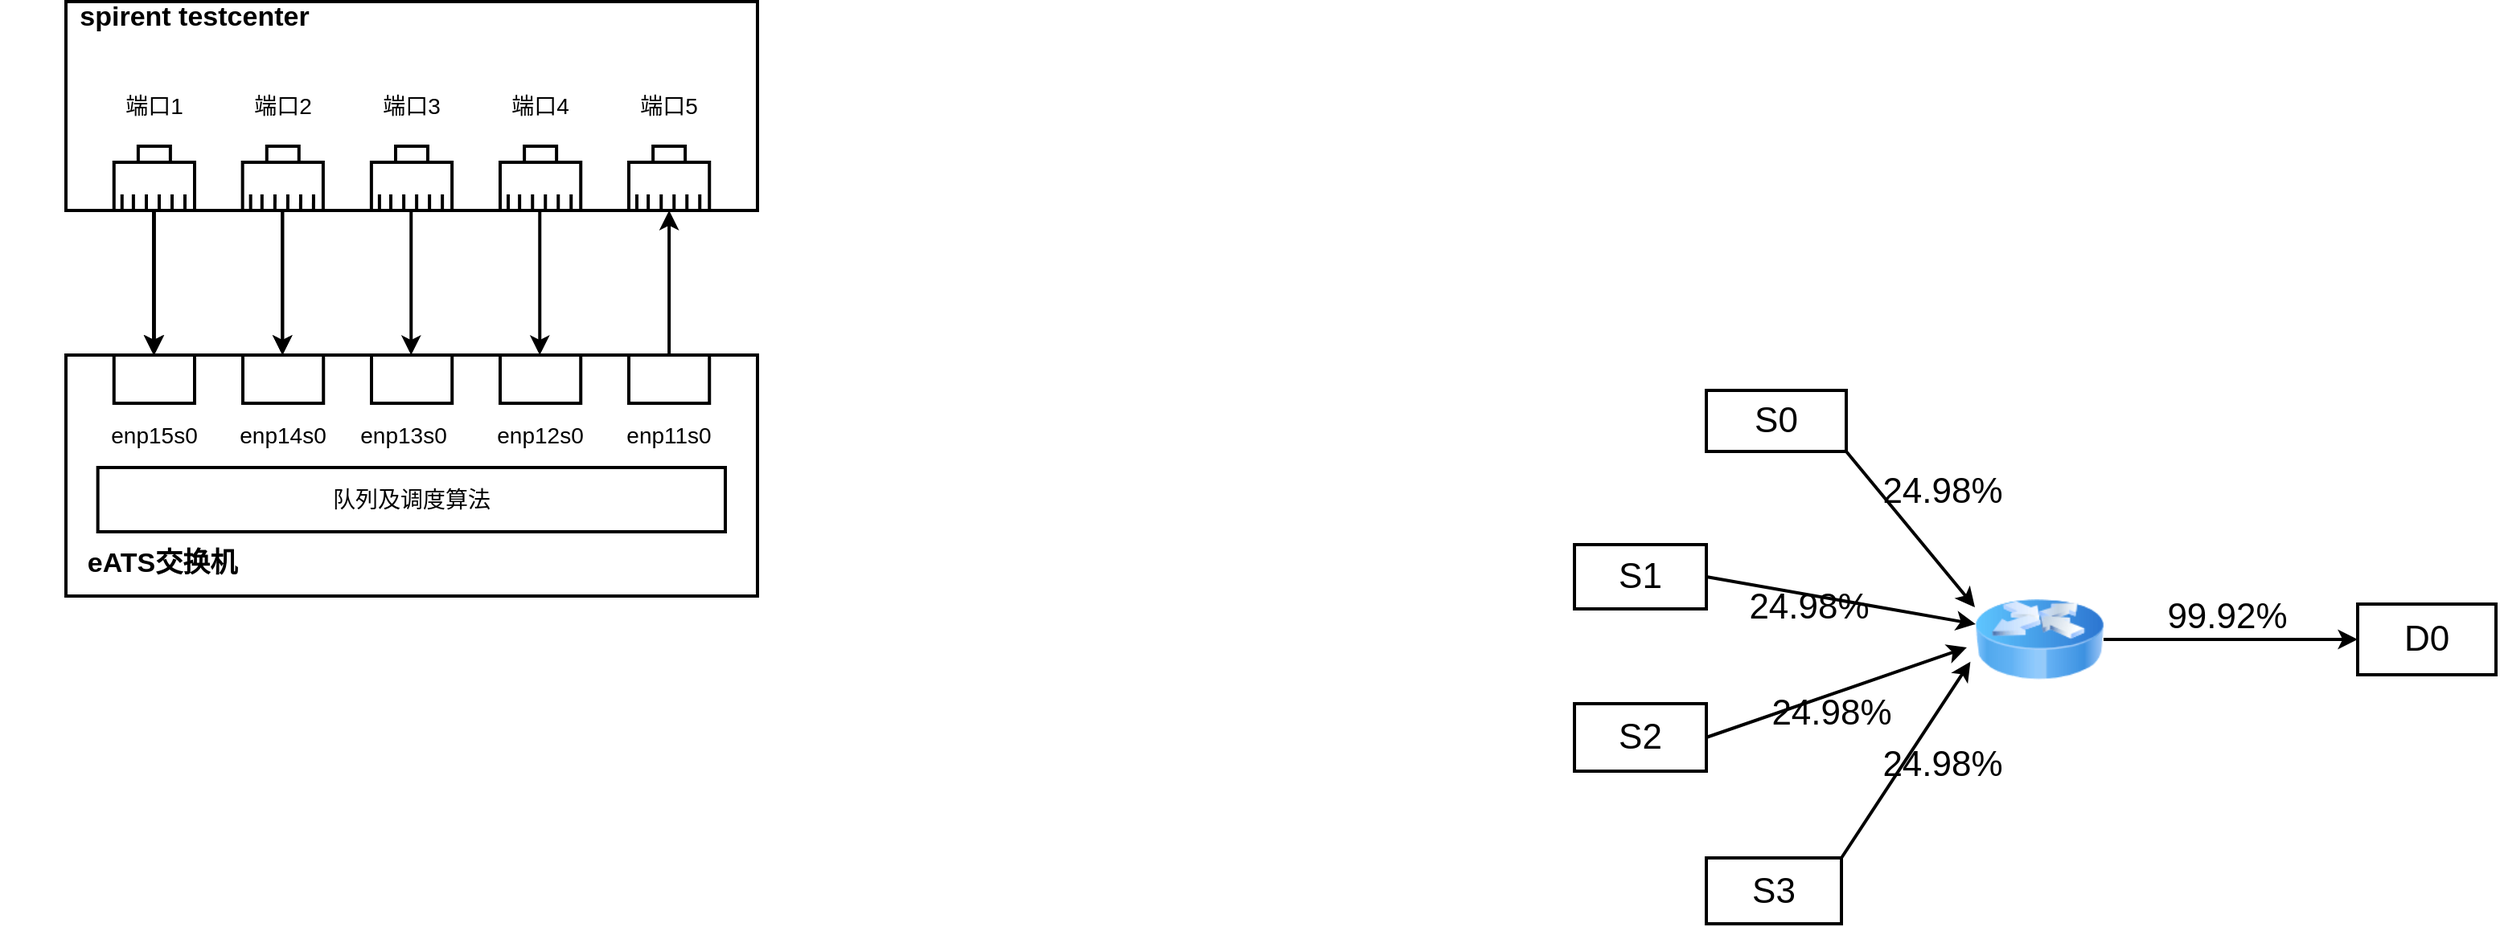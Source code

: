 <mxfile version="14.6.13" type="github">
  <diagram id="gxW04yGxwX5Pmfec8hz8" name="Page-1">
    <mxGraphModel dx="1422" dy="362" grid="0" gridSize="10" guides="1" tooltips="1" connect="1" arrows="1" fold="1" page="0" pageScale="1" pageWidth="827" pageHeight="1169" math="0" shadow="0">
      <root>
        <mxCell id="0" />
        <mxCell id="1" parent="0" />
        <mxCell id="8fI-mE4RS12vCGjMhUKt-23" value="" style="rounded=0;whiteSpace=wrap;html=1;fillColor=#ffffff;fontSize=17;strokeWidth=2;" parent="1" vertex="1">
          <mxGeometry x="210" y="620" width="430" height="130" as="geometry" />
        </mxCell>
        <mxCell id="8fI-mE4RS12vCGjMhUKt-24" value="&lt;b style=&quot;font-size: 17px;&quot;&gt;spirent testcenter&lt;/b&gt;" style="text;html=1;strokeColor=none;fillColor=none;align=center;verticalAlign=middle;whiteSpace=wrap;rounded=0;fontSize=17;strokeWidth=2;" parent="1" vertex="1">
          <mxGeometry x="189.83" y="620" width="200" height="20" as="geometry" />
        </mxCell>
        <mxCell id="8fI-mE4RS12vCGjMhUKt-28" value="" style="rounded=0;whiteSpace=wrap;html=1;fillColor=#ffffff;fontSize=17;strokeWidth=2;" parent="1" vertex="1">
          <mxGeometry x="239.88" y="720" width="50.12" height="30" as="geometry" />
        </mxCell>
        <mxCell id="8fI-mE4RS12vCGjMhUKt-33" value="" style="endArrow=none;html=1;fontSize=17;strokeWidth=2;" parent="1" edge="1">
          <mxGeometry width="50" height="50" relative="1" as="geometry">
            <mxPoint x="251.95" y="750" as="sourcePoint" />
            <mxPoint x="251.95" y="740" as="targetPoint" />
          </mxGeometry>
        </mxCell>
        <mxCell id="8fI-mE4RS12vCGjMhUKt-34" value="" style="endArrow=none;html=1;fontSize=17;strokeWidth=2;" parent="1" edge="1">
          <mxGeometry width="50" height="50" relative="1" as="geometry">
            <mxPoint x="260" y="750" as="sourcePoint" />
            <mxPoint x="260.01" y="740" as="targetPoint" />
          </mxGeometry>
        </mxCell>
        <mxCell id="8fI-mE4RS12vCGjMhUKt-36" value="" style="endArrow=none;html=1;fontSize=17;strokeWidth=2;" parent="1" edge="1">
          <mxGeometry width="50" height="50" relative="1" as="geometry">
            <mxPoint x="268" y="750" as="sourcePoint" />
            <mxPoint x="268.01" y="740" as="targetPoint" />
          </mxGeometry>
        </mxCell>
        <mxCell id="8fI-mE4RS12vCGjMhUKt-37" value="" style="endArrow=none;html=1;fontSize=17;strokeWidth=2;" parent="1" edge="1">
          <mxGeometry width="50" height="50" relative="1" as="geometry">
            <mxPoint x="276" y="750" as="sourcePoint" />
            <mxPoint x="276.01" y="740" as="targetPoint" />
          </mxGeometry>
        </mxCell>
        <mxCell id="8fI-mE4RS12vCGjMhUKt-39" value="" style="endArrow=none;html=1;fontSize=17;strokeWidth=2;" parent="1" edge="1">
          <mxGeometry width="50" height="50" relative="1" as="geometry">
            <mxPoint x="244.88" y="750.0" as="sourcePoint" />
            <mxPoint x="244.88" y="740.0" as="targetPoint" />
          </mxGeometry>
        </mxCell>
        <mxCell id="8fI-mE4RS12vCGjMhUKt-41" value="" style="rounded=0;whiteSpace=wrap;html=1;fillColor=#ffffff;fontSize=17;strokeWidth=2;" parent="1" vertex="1">
          <mxGeometry x="254.94" y="710" width="20" height="10" as="geometry" />
        </mxCell>
        <mxCell id="8fI-mE4RS12vCGjMhUKt-92" value="&lt;font style=&quot;font-size: 14px;&quot;&gt;端口1&lt;/font&gt;" style="text;html=1;strokeColor=none;fillColor=none;align=center;verticalAlign=middle;whiteSpace=wrap;rounded=0;fontSize=14;strokeWidth=2;" parent="1" vertex="1">
          <mxGeometry x="210" y="675" width="110" height="20" as="geometry" />
        </mxCell>
        <mxCell id="8fI-mE4RS12vCGjMhUKt-93" value="&lt;font style=&quot;font-size: 14px;&quot;&gt;端口2&lt;/font&gt;" style="text;html=1;strokeColor=none;fillColor=none;align=center;verticalAlign=middle;whiteSpace=wrap;rounded=0;fontSize=14;strokeWidth=2;" parent="1" vertex="1">
          <mxGeometry x="290" y="675" width="110" height="20" as="geometry" />
        </mxCell>
        <mxCell id="8fI-mE4RS12vCGjMhUKt-94" value="&lt;span style=&quot;font-size: 14px;&quot;&gt;端口3&lt;/span&gt;" style="text;html=1;strokeColor=none;fillColor=none;align=center;verticalAlign=middle;whiteSpace=wrap;rounded=0;fontSize=14;strokeWidth=2;" parent="1" vertex="1">
          <mxGeometry x="369.95" y="675" width="110" height="20" as="geometry" />
        </mxCell>
        <mxCell id="8fI-mE4RS12vCGjMhUKt-95" value="&lt;span style=&quot;font-size: 14px;&quot;&gt;端口4&lt;/span&gt;" style="text;html=1;strokeColor=none;fillColor=none;align=center;verticalAlign=middle;whiteSpace=wrap;rounded=0;fontSize=14;strokeWidth=2;" parent="1" vertex="1">
          <mxGeometry x="450" y="675" width="110" height="20" as="geometry" />
        </mxCell>
        <mxCell id="8fI-mE4RS12vCGjMhUKt-96" value="&lt;span style=&quot;font-size: 14px;&quot;&gt;端口5&lt;/span&gt;" style="text;html=1;strokeColor=none;fillColor=none;align=center;verticalAlign=middle;whiteSpace=wrap;rounded=0;fontSize=14;strokeWidth=2;" parent="1" vertex="1">
          <mxGeometry x="530" y="675" width="110" height="20" as="geometry" />
        </mxCell>
        <mxCell id="8fI-mE4RS12vCGjMhUKt-98" value="" style="endArrow=none;html=1;fontSize=17;strokeWidth=2;" parent="1" edge="1">
          <mxGeometry width="50" height="50" relative="1" as="geometry">
            <mxPoint x="284" y="750" as="sourcePoint" />
            <mxPoint x="284.01" y="740" as="targetPoint" />
          </mxGeometry>
        </mxCell>
        <mxCell id="8fI-mE4RS12vCGjMhUKt-100" value="" style="rounded=0;whiteSpace=wrap;html=1;fillColor=#ffffff;fontSize=17;strokeWidth=2;" parent="1" vertex="1">
          <mxGeometry x="319.83" y="720" width="50.12" height="30" as="geometry" />
        </mxCell>
        <mxCell id="8fI-mE4RS12vCGjMhUKt-101" value="" style="endArrow=none;html=1;fontSize=17;strokeWidth=2;" parent="1" edge="1">
          <mxGeometry width="50" height="50" relative="1" as="geometry">
            <mxPoint x="331.9" y="750" as="sourcePoint" />
            <mxPoint x="331.9" y="740" as="targetPoint" />
          </mxGeometry>
        </mxCell>
        <mxCell id="8fI-mE4RS12vCGjMhUKt-102" value="" style="endArrow=none;html=1;fontSize=17;strokeWidth=2;" parent="1" edge="1">
          <mxGeometry width="50" height="50" relative="1" as="geometry">
            <mxPoint x="339.95" y="750" as="sourcePoint" />
            <mxPoint x="339.96" y="740" as="targetPoint" />
          </mxGeometry>
        </mxCell>
        <mxCell id="8fI-mE4RS12vCGjMhUKt-104" value="" style="endArrow=none;html=1;fontSize=17;strokeWidth=2;" parent="1" edge="1">
          <mxGeometry width="50" height="50" relative="1" as="geometry">
            <mxPoint x="347.95" y="750" as="sourcePoint" />
            <mxPoint x="347.96" y="740" as="targetPoint" />
          </mxGeometry>
        </mxCell>
        <mxCell id="8fI-mE4RS12vCGjMhUKt-105" value="" style="endArrow=none;html=1;fontSize=17;strokeWidth=2;" parent="1" edge="1">
          <mxGeometry width="50" height="50" relative="1" as="geometry">
            <mxPoint x="355.95" y="750" as="sourcePoint" />
            <mxPoint x="355.96" y="740" as="targetPoint" />
          </mxGeometry>
        </mxCell>
        <mxCell id="8fI-mE4RS12vCGjMhUKt-106" value="" style="endArrow=none;html=1;fontSize=17;strokeWidth=2;" parent="1" edge="1">
          <mxGeometry width="50" height="50" relative="1" as="geometry">
            <mxPoint x="324.83" y="750" as="sourcePoint" />
            <mxPoint x="324.83" y="740" as="targetPoint" />
          </mxGeometry>
        </mxCell>
        <mxCell id="8fI-mE4RS12vCGjMhUKt-107" value="" style="rounded=0;whiteSpace=wrap;html=1;fillColor=#ffffff;fontSize=17;strokeWidth=2;" parent="1" vertex="1">
          <mxGeometry x="334.89" y="710" width="20" height="10" as="geometry" />
        </mxCell>
        <mxCell id="8fI-mE4RS12vCGjMhUKt-108" value="" style="endArrow=none;html=1;fontSize=17;strokeWidth=2;" parent="1" edge="1">
          <mxGeometry width="50" height="50" relative="1" as="geometry">
            <mxPoint x="363.95" y="750" as="sourcePoint" />
            <mxPoint x="363.96" y="740" as="targetPoint" />
          </mxGeometry>
        </mxCell>
        <mxCell id="8fI-mE4RS12vCGjMhUKt-109" value="" style="rounded=0;whiteSpace=wrap;html=1;fillColor=#ffffff;fontSize=17;strokeWidth=2;" parent="1" vertex="1">
          <mxGeometry x="399.94" y="720" width="50.12" height="30" as="geometry" />
        </mxCell>
        <mxCell id="8fI-mE4RS12vCGjMhUKt-110" value="" style="endArrow=none;html=1;fontSize=17;strokeWidth=2;" parent="1" edge="1">
          <mxGeometry width="50" height="50" relative="1" as="geometry">
            <mxPoint x="412.01" y="750" as="sourcePoint" />
            <mxPoint x="412.01" y="740" as="targetPoint" />
          </mxGeometry>
        </mxCell>
        <mxCell id="8fI-mE4RS12vCGjMhUKt-111" value="" style="endArrow=none;html=1;fontSize=17;strokeWidth=2;" parent="1" edge="1">
          <mxGeometry width="50" height="50" relative="1" as="geometry">
            <mxPoint x="420.06" y="750" as="sourcePoint" />
            <mxPoint x="420.07" y="740" as="targetPoint" />
          </mxGeometry>
        </mxCell>
        <mxCell id="8fI-mE4RS12vCGjMhUKt-113" value="" style="endArrow=none;html=1;fontSize=17;strokeWidth=2;" parent="1" edge="1">
          <mxGeometry width="50" height="50" relative="1" as="geometry">
            <mxPoint x="428.06" y="750" as="sourcePoint" />
            <mxPoint x="428.07" y="740" as="targetPoint" />
          </mxGeometry>
        </mxCell>
        <mxCell id="8fI-mE4RS12vCGjMhUKt-114" value="" style="endArrow=none;html=1;fontSize=17;strokeWidth=2;" parent="1" edge="1">
          <mxGeometry width="50" height="50" relative="1" as="geometry">
            <mxPoint x="436.06" y="750" as="sourcePoint" />
            <mxPoint x="436.07" y="740" as="targetPoint" />
          </mxGeometry>
        </mxCell>
        <mxCell id="8fI-mE4RS12vCGjMhUKt-115" value="" style="endArrow=none;html=1;fontSize=17;strokeWidth=2;" parent="1" edge="1">
          <mxGeometry width="50" height="50" relative="1" as="geometry">
            <mxPoint x="404.94" y="750" as="sourcePoint" />
            <mxPoint x="404.94" y="740" as="targetPoint" />
          </mxGeometry>
        </mxCell>
        <mxCell id="8fI-mE4RS12vCGjMhUKt-116" value="" style="rounded=0;whiteSpace=wrap;html=1;fillColor=#ffffff;fontSize=17;strokeWidth=2;" parent="1" vertex="1">
          <mxGeometry x="415" y="710" width="20" height="10" as="geometry" />
        </mxCell>
        <mxCell id="8fI-mE4RS12vCGjMhUKt-117" value="" style="endArrow=none;html=1;fontSize=17;strokeWidth=2;" parent="1" edge="1">
          <mxGeometry width="50" height="50" relative="1" as="geometry">
            <mxPoint x="444.06" y="750" as="sourcePoint" />
            <mxPoint x="444.07" y="740" as="targetPoint" />
          </mxGeometry>
        </mxCell>
        <mxCell id="8fI-mE4RS12vCGjMhUKt-118" value="" style="rounded=0;whiteSpace=wrap;html=1;fillColor=#ffffff;fontSize=17;strokeWidth=2;" parent="1" vertex="1">
          <mxGeometry x="480" y="720" width="50.12" height="30" as="geometry" />
        </mxCell>
        <mxCell id="8fI-mE4RS12vCGjMhUKt-119" value="" style="endArrow=none;html=1;fontSize=17;strokeWidth=2;" parent="1" edge="1">
          <mxGeometry width="50" height="50" relative="1" as="geometry">
            <mxPoint x="492.07" y="750" as="sourcePoint" />
            <mxPoint x="492.07" y="740" as="targetPoint" />
          </mxGeometry>
        </mxCell>
        <mxCell id="8fI-mE4RS12vCGjMhUKt-120" value="" style="endArrow=none;html=1;fontSize=17;strokeWidth=2;" parent="1" edge="1">
          <mxGeometry width="50" height="50" relative="1" as="geometry">
            <mxPoint x="500.12" y="750" as="sourcePoint" />
            <mxPoint x="500.13" y="740" as="targetPoint" />
          </mxGeometry>
        </mxCell>
        <mxCell id="8fI-mE4RS12vCGjMhUKt-122" value="" style="endArrow=none;html=1;fontSize=17;strokeWidth=2;" parent="1" edge="1">
          <mxGeometry width="50" height="50" relative="1" as="geometry">
            <mxPoint x="508.12" y="750" as="sourcePoint" />
            <mxPoint x="508.13" y="740" as="targetPoint" />
          </mxGeometry>
        </mxCell>
        <mxCell id="8fI-mE4RS12vCGjMhUKt-123" value="" style="endArrow=none;html=1;fontSize=17;strokeWidth=2;" parent="1" edge="1">
          <mxGeometry width="50" height="50" relative="1" as="geometry">
            <mxPoint x="516.12" y="750" as="sourcePoint" />
            <mxPoint x="516.13" y="740" as="targetPoint" />
          </mxGeometry>
        </mxCell>
        <mxCell id="8fI-mE4RS12vCGjMhUKt-124" value="" style="endArrow=none;html=1;fontSize=17;strokeWidth=2;" parent="1" edge="1">
          <mxGeometry width="50" height="50" relative="1" as="geometry">
            <mxPoint x="485.0" y="750" as="sourcePoint" />
            <mxPoint x="485.0" y="740" as="targetPoint" />
          </mxGeometry>
        </mxCell>
        <mxCell id="8fI-mE4RS12vCGjMhUKt-125" value="" style="rounded=0;whiteSpace=wrap;html=1;fillColor=#ffffff;fontSize=17;strokeWidth=2;" parent="1" vertex="1">
          <mxGeometry x="495.06" y="710" width="20" height="10" as="geometry" />
        </mxCell>
        <mxCell id="8fI-mE4RS12vCGjMhUKt-126" value="" style="endArrow=none;html=1;fontSize=17;strokeWidth=2;" parent="1" edge="1">
          <mxGeometry width="50" height="50" relative="1" as="geometry">
            <mxPoint x="524.12" y="750" as="sourcePoint" />
            <mxPoint x="524.13" y="740" as="targetPoint" />
          </mxGeometry>
        </mxCell>
        <mxCell id="8fI-mE4RS12vCGjMhUKt-127" value="" style="rounded=0;whiteSpace=wrap;html=1;fillColor=#ffffff;fontSize=17;strokeWidth=2;" parent="1" vertex="1">
          <mxGeometry x="560" y="720" width="50.12" height="30" as="geometry" />
        </mxCell>
        <mxCell id="8fI-mE4RS12vCGjMhUKt-128" value="" style="endArrow=none;html=1;fontSize=17;strokeWidth=2;" parent="1" edge="1">
          <mxGeometry width="50" height="50" relative="1" as="geometry">
            <mxPoint x="572.07" y="750" as="sourcePoint" />
            <mxPoint x="572.07" y="740" as="targetPoint" />
          </mxGeometry>
        </mxCell>
        <mxCell id="8fI-mE4RS12vCGjMhUKt-129" value="" style="endArrow=none;html=1;fontSize=17;strokeWidth=2;" parent="1" edge="1">
          <mxGeometry width="50" height="50" relative="1" as="geometry">
            <mxPoint x="580.12" y="750" as="sourcePoint" />
            <mxPoint x="580.13" y="740" as="targetPoint" />
          </mxGeometry>
        </mxCell>
        <mxCell id="8fI-mE4RS12vCGjMhUKt-131" value="" style="endArrow=none;html=1;fontSize=17;strokeWidth=2;" parent="1" edge="1">
          <mxGeometry width="50" height="50" relative="1" as="geometry">
            <mxPoint x="588.12" y="750" as="sourcePoint" />
            <mxPoint x="588.13" y="740" as="targetPoint" />
          </mxGeometry>
        </mxCell>
        <mxCell id="8fI-mE4RS12vCGjMhUKt-132" value="" style="endArrow=none;html=1;fontSize=17;strokeWidth=2;" parent="1" edge="1">
          <mxGeometry width="50" height="50" relative="1" as="geometry">
            <mxPoint x="596.12" y="750" as="sourcePoint" />
            <mxPoint x="596.13" y="740" as="targetPoint" />
          </mxGeometry>
        </mxCell>
        <mxCell id="8fI-mE4RS12vCGjMhUKt-133" value="" style="endArrow=none;html=1;fontSize=17;strokeWidth=2;" parent="1" edge="1">
          <mxGeometry width="50" height="50" relative="1" as="geometry">
            <mxPoint x="565.0" y="750" as="sourcePoint" />
            <mxPoint x="565.0" y="740" as="targetPoint" />
          </mxGeometry>
        </mxCell>
        <mxCell id="8fI-mE4RS12vCGjMhUKt-134" value="" style="rounded=0;whiteSpace=wrap;html=1;fillColor=#ffffff;fontSize=17;strokeWidth=2;" parent="1" vertex="1">
          <mxGeometry x="575.06" y="710" width="20" height="10" as="geometry" />
        </mxCell>
        <mxCell id="8fI-mE4RS12vCGjMhUKt-135" value="" style="endArrow=none;html=1;fontSize=17;strokeWidth=2;" parent="1" edge="1">
          <mxGeometry width="50" height="50" relative="1" as="geometry">
            <mxPoint x="604.12" y="750" as="sourcePoint" />
            <mxPoint x="604.13" y="740" as="targetPoint" />
          </mxGeometry>
        </mxCell>
        <mxCell id="8fI-mE4RS12vCGjMhUKt-136" value="" style="rounded=0;whiteSpace=wrap;html=1;strokeWidth=2;fillColor=#ffffff;fontSize=14;" parent="1" vertex="1">
          <mxGeometry x="210" y="840" width="430" height="150" as="geometry" />
        </mxCell>
        <mxCell id="8fI-mE4RS12vCGjMhUKt-137" value="&lt;b style=&quot;font-size: 17px&quot;&gt;eATS交换机&lt;/b&gt;" style="text;html=1;strokeColor=none;fillColor=none;align=center;verticalAlign=middle;whiteSpace=wrap;rounded=0;fontSize=17;strokeWidth=2;" parent="1" vertex="1">
          <mxGeometry x="169.95" y="960" width="200" height="20" as="geometry" />
        </mxCell>
        <mxCell id="8fI-mE4RS12vCGjMhUKt-138" value="" style="rounded=0;whiteSpace=wrap;html=1;strokeWidth=2;fillColor=#ffffff;fontSize=14;" parent="1" vertex="1">
          <mxGeometry x="239.88" y="840" width="50.12" height="30" as="geometry" />
        </mxCell>
        <mxCell id="8fI-mE4RS12vCGjMhUKt-139" value="" style="rounded=0;whiteSpace=wrap;html=1;strokeWidth=2;fillColor=#ffffff;fontSize=14;" parent="1" vertex="1">
          <mxGeometry x="320" y="840" width="50.12" height="30" as="geometry" />
        </mxCell>
        <mxCell id="8fI-mE4RS12vCGjMhUKt-140" value="" style="rounded=0;whiteSpace=wrap;html=1;strokeWidth=2;fillColor=#ffffff;fontSize=14;" parent="1" vertex="1">
          <mxGeometry x="400" y="840" width="50.12" height="30" as="geometry" />
        </mxCell>
        <mxCell id="8fI-mE4RS12vCGjMhUKt-141" value="" style="rounded=0;whiteSpace=wrap;html=1;strokeWidth=2;fillColor=#ffffff;fontSize=14;" parent="1" vertex="1">
          <mxGeometry x="480" y="840" width="50.12" height="30" as="geometry" />
        </mxCell>
        <mxCell id="8fI-mE4RS12vCGjMhUKt-142" value="" style="rounded=0;whiteSpace=wrap;html=1;strokeWidth=2;fillColor=#ffffff;fontSize=14;" parent="1" vertex="1">
          <mxGeometry x="560" y="840" width="50.12" height="30" as="geometry" />
        </mxCell>
        <mxCell id="8fI-mE4RS12vCGjMhUKt-143" value="" style="endArrow=none;html=1;strokeWidth=2;fontSize=14;exitX=0.5;exitY=0;exitDx=0;exitDy=0;entryX=0.5;entryY=1;entryDx=0;entryDy=0;startArrow=classic;startFill=1;" parent="1" source="8fI-mE4RS12vCGjMhUKt-138" target="8fI-mE4RS12vCGjMhUKt-28" edge="1">
          <mxGeometry width="50" height="50" relative="1" as="geometry">
            <mxPoint x="330" y="760" as="sourcePoint" />
            <mxPoint x="380" y="710" as="targetPoint" />
          </mxGeometry>
        </mxCell>
        <mxCell id="8fI-mE4RS12vCGjMhUKt-144" value="" style="endArrow=none;html=1;strokeWidth=2;fontSize=14;exitX=0.5;exitY=0;exitDx=0;exitDy=0;entryX=0.5;entryY=1;entryDx=0;entryDy=0;startArrow=classic;startFill=1;" parent="1" edge="1">
          <mxGeometry width="50" height="50" relative="1" as="geometry">
            <mxPoint x="344.64" y="840" as="sourcePoint" />
            <mxPoint x="344.64" y="750" as="targetPoint" />
          </mxGeometry>
        </mxCell>
        <mxCell id="8fI-mE4RS12vCGjMhUKt-145" value="" style="endArrow=none;html=1;strokeWidth=2;fontSize=14;exitX=0.5;exitY=0;exitDx=0;exitDy=0;entryX=0.5;entryY=1;entryDx=0;entryDy=0;startArrow=classic;startFill=1;" parent="1" edge="1">
          <mxGeometry width="50" height="50" relative="1" as="geometry">
            <mxPoint x="424.64" y="840" as="sourcePoint" />
            <mxPoint x="424.64" y="750" as="targetPoint" />
          </mxGeometry>
        </mxCell>
        <mxCell id="8fI-mE4RS12vCGjMhUKt-146" value="" style="endArrow=none;html=1;strokeWidth=2;fontSize=14;exitX=0.5;exitY=0;exitDx=0;exitDy=0;entryX=0.5;entryY=1;entryDx=0;entryDy=0;startArrow=classic;startFill=1;" parent="1" edge="1">
          <mxGeometry width="50" height="50" relative="1" as="geometry">
            <mxPoint x="504.64" y="840" as="sourcePoint" />
            <mxPoint x="504.64" y="750" as="targetPoint" />
          </mxGeometry>
        </mxCell>
        <mxCell id="8fI-mE4RS12vCGjMhUKt-147" value="" style="endArrow=none;html=1;strokeWidth=2;fontSize=14;entryX=0.5;entryY=0;entryDx=0;entryDy=0;startArrow=classic;startFill=1;exitX=0.5;exitY=1;exitDx=0;exitDy=0;" parent="1" source="8fI-mE4RS12vCGjMhUKt-127" target="8fI-mE4RS12vCGjMhUKt-142" edge="1">
          <mxGeometry width="50" height="50" relative="1" as="geometry">
            <mxPoint x="560" y="780" as="sourcePoint" />
            <mxPoint x="584.64" y="750" as="targetPoint" />
          </mxGeometry>
        </mxCell>
        <mxCell id="8fI-mE4RS12vCGjMhUKt-148" value="&lt;font style=&quot;font-size: 14px&quot;&gt;enp15s0&lt;/font&gt;" style="text;html=1;strokeColor=none;fillColor=none;align=center;verticalAlign=middle;whiteSpace=wrap;rounded=0;fontSize=14;strokeWidth=2;" parent="1" vertex="1">
          <mxGeometry x="210" y="880" width="110" height="20" as="geometry" />
        </mxCell>
        <mxCell id="8fI-mE4RS12vCGjMhUKt-149" value="&lt;font style=&quot;font-size: 14px&quot;&gt;enp14s0&lt;/font&gt;" style="text;html=1;strokeColor=none;fillColor=none;align=center;verticalAlign=middle;whiteSpace=wrap;rounded=0;fontSize=14;strokeWidth=2;" parent="1" vertex="1">
          <mxGeometry x="290.06" y="880" width="110" height="20" as="geometry" />
        </mxCell>
        <mxCell id="8fI-mE4RS12vCGjMhUKt-150" value="&lt;font style=&quot;font-size: 14px&quot;&gt;enp13s0&lt;/font&gt;" style="text;html=1;strokeColor=none;fillColor=none;align=center;verticalAlign=middle;whiteSpace=wrap;rounded=0;fontSize=14;strokeWidth=2;" parent="1" vertex="1">
          <mxGeometry x="365" y="880" width="110" height="20" as="geometry" />
        </mxCell>
        <mxCell id="8fI-mE4RS12vCGjMhUKt-151" value="&lt;font style=&quot;font-size: 14px&quot;&gt;enp12s0&lt;/font&gt;" style="text;html=1;strokeColor=none;fillColor=none;align=center;verticalAlign=middle;whiteSpace=wrap;rounded=0;fontSize=14;strokeWidth=2;" parent="1" vertex="1">
          <mxGeometry x="450" y="880" width="110" height="20" as="geometry" />
        </mxCell>
        <mxCell id="8fI-mE4RS12vCGjMhUKt-152" value="&lt;font style=&quot;font-size: 14px&quot;&gt;enp11s0&lt;/font&gt;" style="text;html=1;strokeColor=none;fillColor=none;align=center;verticalAlign=middle;whiteSpace=wrap;rounded=0;fontSize=14;strokeWidth=2;" parent="1" vertex="1">
          <mxGeometry x="530" y="880" width="110" height="20" as="geometry" />
        </mxCell>
        <mxCell id="8fI-mE4RS12vCGjMhUKt-153" value="队列及调度算法" style="rounded=0;whiteSpace=wrap;html=1;strokeWidth=2;fillColor=#ffffff;fontSize=14;" parent="1" vertex="1">
          <mxGeometry x="229.83" y="910" width="390.17" height="40" as="geometry" />
        </mxCell>
        <mxCell id="8fI-mE4RS12vCGjMhUKt-154" value="" style="endArrow=none;html=1;strokeWidth=2;fontSize=14;exitX=0.5;exitY=0;exitDx=0;exitDy=0;entryX=0.5;entryY=1;entryDx=0;entryDy=0;startArrow=classic;startFill=1;" parent="1" edge="1">
          <mxGeometry width="50" height="50" relative="1" as="geometry">
            <mxPoint x="264.58" y="840" as="sourcePoint" />
            <mxPoint x="264.58" y="750" as="targetPoint" />
          </mxGeometry>
        </mxCell>
        <mxCell id="8fI-mE4RS12vCGjMhUKt-155" value="" style="endArrow=none;html=1;strokeWidth=2;fontSize=14;exitX=0.5;exitY=0;exitDx=0;exitDy=0;entryX=0.5;entryY=1;entryDx=0;entryDy=0;startArrow=classic;startFill=1;" parent="1" edge="1">
          <mxGeometry width="50" height="50" relative="1" as="geometry">
            <mxPoint x="264.58" y="840" as="sourcePoint" />
            <mxPoint x="264.58" y="750" as="targetPoint" />
          </mxGeometry>
        </mxCell>
        <mxCell id="8fI-mE4RS12vCGjMhUKt-156" value="" style="endArrow=none;html=1;strokeWidth=2;fontSize=14;exitX=0.5;exitY=0;exitDx=0;exitDy=0;entryX=0.5;entryY=1;entryDx=0;entryDy=0;startArrow=classic;startFill=1;" parent="1" edge="1">
          <mxGeometry width="50" height="50" relative="1" as="geometry">
            <mxPoint x="344.64" y="840" as="sourcePoint" />
            <mxPoint x="344.64" y="750" as="targetPoint" />
          </mxGeometry>
        </mxCell>
        <mxCell id="8fI-mE4RS12vCGjMhUKt-158" value="S0" style="rounded=0;whiteSpace=wrap;html=1;strokeWidth=2;fillColor=#ffffff;fontSize=22;" parent="1" vertex="1">
          <mxGeometry x="1230" y="862" width="87" height="38" as="geometry" />
        </mxCell>
        <mxCell id="8fI-mE4RS12vCGjMhUKt-159" value="&lt;span style=&quot;font-size: 22px;&quot;&gt;S2&lt;/span&gt;" style="rounded=0;whiteSpace=wrap;html=1;strokeWidth=2;fillColor=#ffffff;fontSize=22;" parent="1" vertex="1">
          <mxGeometry x="1148" y="1057" width="82" height="42" as="geometry" />
        </mxCell>
        <mxCell id="8fI-mE4RS12vCGjMhUKt-160" value="&lt;span style=&quot;font-size: 22px;&quot;&gt;S1&lt;/span&gt;" style="rounded=0;whiteSpace=wrap;html=1;strokeWidth=2;fillColor=#ffffff;fontSize=22;" parent="1" vertex="1">
          <mxGeometry x="1148" y="958" width="82" height="40" as="geometry" />
        </mxCell>
        <mxCell id="8fI-mE4RS12vCGjMhUKt-161" value="&lt;span style=&quot;font-size: 22px;&quot;&gt;S3&lt;/span&gt;" style="rounded=0;whiteSpace=wrap;html=1;strokeWidth=2;fillColor=#ffffff;fontSize=22;" parent="1" vertex="1">
          <mxGeometry x="1230" y="1153" width="84" height="41" as="geometry" />
        </mxCell>
        <mxCell id="8fI-mE4RS12vCGjMhUKt-163" value="" style="image;html=1;image=img/lib/clip_art/networking/Router_Icon_128x128.png;strokeWidth=2;fillColor=#ffffff;fontSize=22;" parent="1" vertex="1">
          <mxGeometry x="1397" y="977" width="80" height="80" as="geometry" />
        </mxCell>
        <mxCell id="8fI-mE4RS12vCGjMhUKt-164" value="D0" style="rounded=0;whiteSpace=wrap;html=1;strokeWidth=2;fillColor=#ffffff;fontSize=22;" parent="1" vertex="1">
          <mxGeometry x="1635" y="995" width="86" height="44" as="geometry" />
        </mxCell>
        <mxCell id="8fI-mE4RS12vCGjMhUKt-165" value="" style="endArrow=classic;html=1;strokeColor=#000000;strokeWidth=2;fontSize=22;exitX=1;exitY=1;exitDx=0;exitDy=0;entryX=0;entryY=0.25;entryDx=0;entryDy=0;" parent="1" source="8fI-mE4RS12vCGjMhUKt-158" target="8fI-mE4RS12vCGjMhUKt-163" edge="1">
          <mxGeometry width="50" height="50" relative="1" as="geometry">
            <mxPoint x="1511" y="1036" as="sourcePoint" />
            <mxPoint x="1561" y="986" as="targetPoint" />
          </mxGeometry>
        </mxCell>
        <mxCell id="8fI-mE4RS12vCGjMhUKt-166" value="" style="endArrow=classic;html=1;strokeColor=#000000;strokeWidth=2;fontSize=22;exitX=1;exitY=0.5;exitDx=0;exitDy=0;entryX=0.006;entryY=0.381;entryDx=0;entryDy=0;entryPerimeter=0;" parent="1" source="8fI-mE4RS12vCGjMhUKt-160" target="8fI-mE4RS12vCGjMhUKt-163" edge="1">
          <mxGeometry width="50" height="50" relative="1" as="geometry">
            <mxPoint x="1511" y="1036" as="sourcePoint" />
            <mxPoint x="1561" y="986" as="targetPoint" />
          </mxGeometry>
        </mxCell>
        <mxCell id="8fI-mE4RS12vCGjMhUKt-167" value="" style="endArrow=classic;html=1;strokeColor=#000000;strokeWidth=2;fontSize=22;exitX=1;exitY=0.5;exitDx=0;exitDy=0;" parent="1" source="8fI-mE4RS12vCGjMhUKt-159" edge="1">
          <mxGeometry width="50" height="50" relative="1" as="geometry">
            <mxPoint x="1511" y="1036" as="sourcePoint" />
            <mxPoint x="1392" y="1022" as="targetPoint" />
          </mxGeometry>
        </mxCell>
        <mxCell id="8fI-mE4RS12vCGjMhUKt-168" value="" style="endArrow=classic;html=1;strokeColor=#000000;strokeWidth=2;fontSize=22;exitX=1;exitY=0;exitDx=0;exitDy=0;entryX=-0.035;entryY=0.673;entryDx=0;entryDy=0;entryPerimeter=0;" parent="1" source="8fI-mE4RS12vCGjMhUKt-161" target="8fI-mE4RS12vCGjMhUKt-163" edge="1">
          <mxGeometry width="50" height="50" relative="1" as="geometry">
            <mxPoint x="1511" y="1036" as="sourcePoint" />
            <mxPoint x="1561" y="986" as="targetPoint" />
          </mxGeometry>
        </mxCell>
        <mxCell id="8fI-mE4RS12vCGjMhUKt-169" value="" style="endArrow=classic;html=1;strokeColor=#000000;strokeWidth=2;fontSize=22;exitX=1;exitY=0.5;exitDx=0;exitDy=0;entryX=0;entryY=0.5;entryDx=0;entryDy=0;" parent="1" source="8fI-mE4RS12vCGjMhUKt-163" target="8fI-mE4RS12vCGjMhUKt-164" edge="1">
          <mxGeometry width="50" height="50" relative="1" as="geometry">
            <mxPoint x="1511" y="1036" as="sourcePoint" />
            <mxPoint x="1561" y="986" as="targetPoint" />
          </mxGeometry>
        </mxCell>
        <mxCell id="8fI-mE4RS12vCGjMhUKt-170" value="24.98%" style="text;html=1;strokeColor=none;fillColor=none;align=center;verticalAlign=middle;whiteSpace=wrap;rounded=0;fontSize=22;" parent="1" vertex="1">
          <mxGeometry x="1357" y="915" width="40" height="20" as="geometry" />
        </mxCell>
        <mxCell id="8fI-mE4RS12vCGjMhUKt-171" value="24.98%" style="text;html=1;strokeColor=none;fillColor=none;align=center;verticalAlign=middle;whiteSpace=wrap;rounded=0;fontSize=22;" parent="1" vertex="1">
          <mxGeometry x="1274" y="987" width="40" height="20" as="geometry" />
        </mxCell>
        <mxCell id="8fI-mE4RS12vCGjMhUKt-172" value="24.98%" style="text;html=1;strokeColor=none;fillColor=none;align=center;verticalAlign=middle;whiteSpace=wrap;rounded=0;fontSize=22;" parent="1" vertex="1">
          <mxGeometry x="1288" y="1053" width="40" height="20" as="geometry" />
        </mxCell>
        <mxCell id="8fI-mE4RS12vCGjMhUKt-173" value="24.98%" style="text;html=1;strokeColor=none;fillColor=none;align=center;verticalAlign=middle;whiteSpace=wrap;rounded=0;fontSize=22;" parent="1" vertex="1">
          <mxGeometry x="1357" y="1085" width="40" height="20" as="geometry" />
        </mxCell>
        <mxCell id="8fI-mE4RS12vCGjMhUKt-174" value="99.92%" style="text;html=1;strokeColor=none;fillColor=none;align=center;verticalAlign=middle;whiteSpace=wrap;rounded=0;fontSize=22;" parent="1" vertex="1">
          <mxGeometry x="1534" y="993" width="40" height="20" as="geometry" />
        </mxCell>
      </root>
    </mxGraphModel>
  </diagram>
</mxfile>

